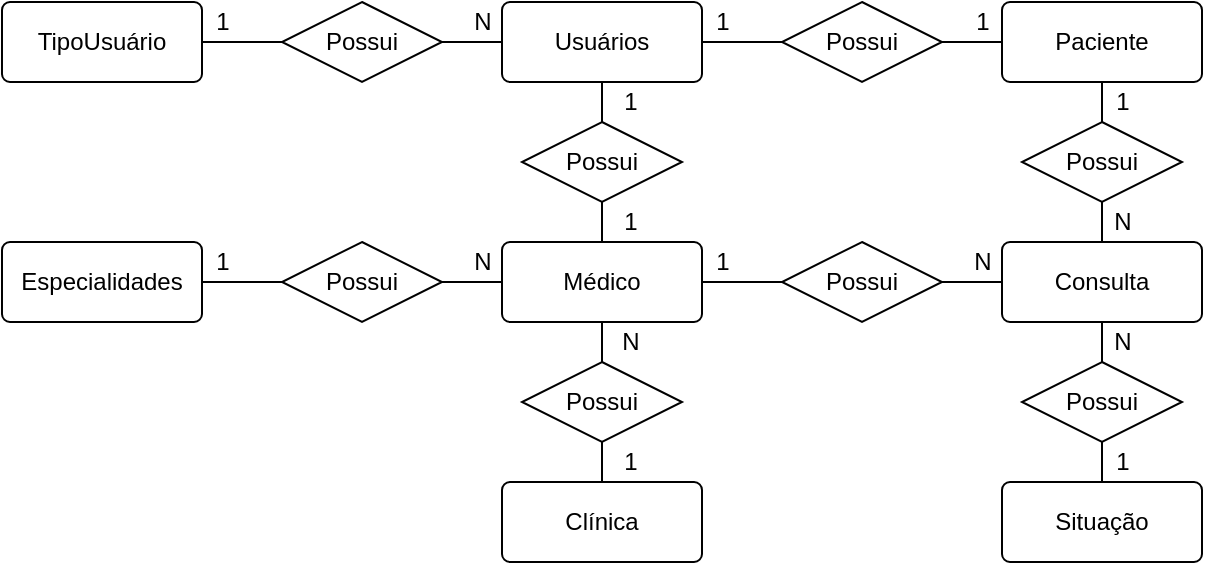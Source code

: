 <mxfile version="14.9.3" type="device"><diagram id="XSljrcv9PjqZUisRiU1P" name="Page-1"><mxGraphModel dx="694" dy="360" grid="1" gridSize="10" guides="1" tooltips="1" connect="1" arrows="1" fold="1" page="1" pageScale="1" pageWidth="827" pageHeight="1169" math="0" shadow="0"><root><mxCell id="0"/><mxCell id="1" parent="0"/><mxCell id="-jDMAbd8eIhf-cmqwuqb-32" style="edgeStyle=orthogonalEdgeStyle;rounded=0;orthogonalLoop=1;jettySize=auto;html=1;endArrow=none;endFill=0;entryX=0;entryY=0.5;entryDx=0;entryDy=0;" edge="1" parent="1" source="-jDMAbd8eIhf-cmqwuqb-1" target="-jDMAbd8eIhf-cmqwuqb-26"><mxGeometry relative="1" as="geometry"><mxPoint x="470" y="100" as="targetPoint"/></mxGeometry></mxCell><mxCell id="-jDMAbd8eIhf-cmqwuqb-1" value="Usuários" style="rounded=1;arcSize=10;whiteSpace=wrap;html=1;align=center;" vertex="1" parent="1"><mxGeometry x="350" y="80" width="100" height="40" as="geometry"/></mxCell><mxCell id="-jDMAbd8eIhf-cmqwuqb-28" value="" style="edgeStyle=orthogonalEdgeStyle;rounded=0;orthogonalLoop=1;jettySize=auto;html=1;endArrow=none;endFill=0;" edge="1" parent="1" source="-jDMAbd8eIhf-cmqwuqb-2" target="-jDMAbd8eIhf-cmqwuqb-27"><mxGeometry relative="1" as="geometry"/></mxCell><mxCell id="-jDMAbd8eIhf-cmqwuqb-38" value="" style="edgeStyle=orthogonalEdgeStyle;rounded=0;orthogonalLoop=1;jettySize=auto;html=1;endArrow=none;endFill=0;" edge="1" parent="1" source="-jDMAbd8eIhf-cmqwuqb-2" target="-jDMAbd8eIhf-cmqwuqb-27"><mxGeometry relative="1" as="geometry"/></mxCell><mxCell id="-jDMAbd8eIhf-cmqwuqb-2" value="&lt;font style=&quot;vertical-align: inherit&quot;&gt;&lt;font style=&quot;vertical-align: inherit&quot;&gt;TipoUsuário&lt;/font&gt;&lt;/font&gt;" style="rounded=1;arcSize=10;whiteSpace=wrap;html=1;align=center;" vertex="1" parent="1"><mxGeometry x="100" y="80" width="100" height="40" as="geometry"/></mxCell><mxCell id="-jDMAbd8eIhf-cmqwuqb-3" value="Paciente" style="rounded=1;arcSize=10;whiteSpace=wrap;html=1;align=center;" vertex="1" parent="1"><mxGeometry x="600" y="80" width="100" height="40" as="geometry"/></mxCell><mxCell id="-jDMAbd8eIhf-cmqwuqb-4" value="Especialidades" style="rounded=1;arcSize=10;whiteSpace=wrap;html=1;align=center;" vertex="1" parent="1"><mxGeometry x="100" y="200" width="100" height="40" as="geometry"/></mxCell><mxCell id="-jDMAbd8eIhf-cmqwuqb-5" value="Consulta" style="rounded=1;arcSize=10;whiteSpace=wrap;html=1;align=center;" vertex="1" parent="1"><mxGeometry x="600" y="200" width="100" height="40" as="geometry"/></mxCell><mxCell id="-jDMAbd8eIhf-cmqwuqb-6" value="Clínica" style="rounded=1;arcSize=10;whiteSpace=wrap;html=1;align=center;" vertex="1" parent="1"><mxGeometry x="350" y="320" width="100" height="40" as="geometry"/></mxCell><mxCell id="-jDMAbd8eIhf-cmqwuqb-18" value="" style="edgeStyle=orthogonalEdgeStyle;rounded=0;orthogonalLoop=1;jettySize=auto;html=1;endArrow=none;endFill=0;" edge="1" parent="1" source="-jDMAbd8eIhf-cmqwuqb-7" target="-jDMAbd8eIhf-cmqwuqb-17"><mxGeometry relative="1" as="geometry"/></mxCell><mxCell id="-jDMAbd8eIhf-cmqwuqb-31" value="" style="edgeStyle=orthogonalEdgeStyle;rounded=0;orthogonalLoop=1;jettySize=auto;html=1;endArrow=none;endFill=0;" edge="1" parent="1" source="-jDMAbd8eIhf-cmqwuqb-7" target="-jDMAbd8eIhf-cmqwuqb-11"><mxGeometry relative="1" as="geometry"/></mxCell><mxCell id="-jDMAbd8eIhf-cmqwuqb-7" value="Médico" style="rounded=1;arcSize=10;whiteSpace=wrap;html=1;align=center;" vertex="1" parent="1"><mxGeometry x="350" y="200" width="100" height="40" as="geometry"/></mxCell><mxCell id="-jDMAbd8eIhf-cmqwuqb-8" value="Situação" style="rounded=1;arcSize=10;whiteSpace=wrap;html=1;align=center;" vertex="1" parent="1"><mxGeometry x="600" y="320" width="100" height="40" as="geometry"/></mxCell><mxCell id="-jDMAbd8eIhf-cmqwuqb-22" style="edgeStyle=orthogonalEdgeStyle;rounded=0;orthogonalLoop=1;jettySize=auto;html=1;entryX=0;entryY=0.5;entryDx=0;entryDy=0;endArrow=none;endFill=0;" edge="1" parent="1" source="-jDMAbd8eIhf-cmqwuqb-9" target="-jDMAbd8eIhf-cmqwuqb-7"><mxGeometry relative="1" as="geometry"/></mxCell><mxCell id="-jDMAbd8eIhf-cmqwuqb-23" style="edgeStyle=orthogonalEdgeStyle;rounded=0;orthogonalLoop=1;jettySize=auto;html=1;entryX=1;entryY=0.5;entryDx=0;entryDy=0;endArrow=none;endFill=0;" edge="1" parent="1" source="-jDMAbd8eIhf-cmqwuqb-9" target="-jDMAbd8eIhf-cmqwuqb-4"><mxGeometry relative="1" as="geometry"/></mxCell><mxCell id="-jDMAbd8eIhf-cmqwuqb-9" value="Possui" style="shape=rhombus;perimeter=rhombusPerimeter;whiteSpace=wrap;html=1;align=center;" vertex="1" parent="1"><mxGeometry x="240" y="200" width="80" height="40" as="geometry"/></mxCell><mxCell id="-jDMAbd8eIhf-cmqwuqb-30" value="" style="edgeStyle=orthogonalEdgeStyle;rounded=0;orthogonalLoop=1;jettySize=auto;html=1;endArrow=none;endFill=0;" edge="1" parent="1" source="-jDMAbd8eIhf-cmqwuqb-11" target="-jDMAbd8eIhf-cmqwuqb-1"><mxGeometry relative="1" as="geometry"/></mxCell><mxCell id="-jDMAbd8eIhf-cmqwuqb-11" value="Possui" style="shape=rhombus;perimeter=rhombusPerimeter;whiteSpace=wrap;html=1;align=center;" vertex="1" parent="1"><mxGeometry x="360" y="140" width="80" height="40" as="geometry"/></mxCell><mxCell id="-jDMAbd8eIhf-cmqwuqb-34" value="" style="edgeStyle=orthogonalEdgeStyle;rounded=0;orthogonalLoop=1;jettySize=auto;html=1;endArrow=none;endFill=0;" edge="1" parent="1" source="-jDMAbd8eIhf-cmqwuqb-12" target="-jDMAbd8eIhf-cmqwuqb-3"><mxGeometry relative="1" as="geometry"/></mxCell><mxCell id="-jDMAbd8eIhf-cmqwuqb-36" style="edgeStyle=orthogonalEdgeStyle;rounded=0;orthogonalLoop=1;jettySize=auto;html=1;entryX=0.5;entryY=0;entryDx=0;entryDy=0;endArrow=none;endFill=0;" edge="1" parent="1" source="-jDMAbd8eIhf-cmqwuqb-12" target="-jDMAbd8eIhf-cmqwuqb-5"><mxGeometry relative="1" as="geometry"/></mxCell><mxCell id="-jDMAbd8eIhf-cmqwuqb-12" value="Possui" style="shape=rhombus;perimeter=rhombusPerimeter;whiteSpace=wrap;html=1;align=center;" vertex="1" parent="1"><mxGeometry x="610" y="140" width="80" height="40" as="geometry"/></mxCell><mxCell id="-jDMAbd8eIhf-cmqwuqb-20" value="" style="edgeStyle=orthogonalEdgeStyle;rounded=0;orthogonalLoop=1;jettySize=auto;html=1;endArrow=none;endFill=0;" edge="1" parent="1" source="-jDMAbd8eIhf-cmqwuqb-13"><mxGeometry relative="1" as="geometry"><mxPoint x="650" y="240" as="targetPoint"/></mxGeometry></mxCell><mxCell id="-jDMAbd8eIhf-cmqwuqb-21" style="edgeStyle=orthogonalEdgeStyle;rounded=0;orthogonalLoop=1;jettySize=auto;html=1;entryX=0.5;entryY=0;entryDx=0;entryDy=0;endArrow=none;endFill=0;" edge="1" parent="1" source="-jDMAbd8eIhf-cmqwuqb-13" target="-jDMAbd8eIhf-cmqwuqb-8"><mxGeometry relative="1" as="geometry"/></mxCell><mxCell id="-jDMAbd8eIhf-cmqwuqb-13" value="Possui" style="shape=rhombus;perimeter=rhombusPerimeter;whiteSpace=wrap;html=1;align=center;" vertex="1" parent="1"><mxGeometry x="610" y="260" width="80" height="40" as="geometry"/></mxCell><mxCell id="-jDMAbd8eIhf-cmqwuqb-15" value="" style="edgeStyle=orthogonalEdgeStyle;rounded=0;orthogonalLoop=1;jettySize=auto;html=1;endArrow=none;endFill=0;" edge="1" parent="1" source="-jDMAbd8eIhf-cmqwuqb-14"><mxGeometry relative="1" as="geometry"><mxPoint x="400" y="240" as="targetPoint"/></mxGeometry></mxCell><mxCell id="-jDMAbd8eIhf-cmqwuqb-16" value="" style="edgeStyle=orthogonalEdgeStyle;rounded=0;orthogonalLoop=1;jettySize=auto;html=1;endArrow=none;endFill=0;" edge="1" parent="1" source="-jDMAbd8eIhf-cmqwuqb-14" target="-jDMAbd8eIhf-cmqwuqb-6"><mxGeometry relative="1" as="geometry"/></mxCell><mxCell id="-jDMAbd8eIhf-cmqwuqb-14" value="Possui" style="shape=rhombus;perimeter=rhombusPerimeter;whiteSpace=wrap;html=1;align=center;" vertex="1" parent="1"><mxGeometry x="360" y="260" width="80" height="40" as="geometry"/></mxCell><mxCell id="-jDMAbd8eIhf-cmqwuqb-19" value="" style="edgeStyle=orthogonalEdgeStyle;rounded=0;orthogonalLoop=1;jettySize=auto;html=1;endArrow=none;endFill=0;" edge="1" parent="1" source="-jDMAbd8eIhf-cmqwuqb-17" target="-jDMAbd8eIhf-cmqwuqb-5"><mxGeometry relative="1" as="geometry"/></mxCell><mxCell id="-jDMAbd8eIhf-cmqwuqb-17" value="Possui" style="shape=rhombus;perimeter=rhombusPerimeter;whiteSpace=wrap;html=1;align=center;" vertex="1" parent="1"><mxGeometry x="490" y="200" width="80" height="40" as="geometry"/></mxCell><mxCell id="-jDMAbd8eIhf-cmqwuqb-33" value="" style="edgeStyle=orthogonalEdgeStyle;rounded=0;orthogonalLoop=1;jettySize=auto;html=1;endArrow=none;endFill=0;" edge="1" parent="1" source="-jDMAbd8eIhf-cmqwuqb-26" target="-jDMAbd8eIhf-cmqwuqb-3"><mxGeometry relative="1" as="geometry"/></mxCell><mxCell id="-jDMAbd8eIhf-cmqwuqb-26" value="Possui" style="shape=rhombus;perimeter=rhombusPerimeter;whiteSpace=wrap;html=1;align=center;" vertex="1" parent="1"><mxGeometry x="490" y="80" width="80" height="40" as="geometry"/></mxCell><mxCell id="-jDMAbd8eIhf-cmqwuqb-29" value="" style="edgeStyle=orthogonalEdgeStyle;rounded=0;orthogonalLoop=1;jettySize=auto;html=1;endArrow=none;endFill=0;" edge="1" parent="1" source="-jDMAbd8eIhf-cmqwuqb-27" target="-jDMAbd8eIhf-cmqwuqb-1"><mxGeometry relative="1" as="geometry"/></mxCell><mxCell id="-jDMAbd8eIhf-cmqwuqb-27" value="Possui" style="shape=rhombus;perimeter=rhombusPerimeter;whiteSpace=wrap;html=1;align=center;" vertex="1" parent="1"><mxGeometry x="240" y="80" width="80" height="40" as="geometry"/></mxCell><mxCell id="-jDMAbd8eIhf-cmqwuqb-39" value="1" style="text;html=1;align=center;verticalAlign=middle;resizable=0;points=[];autosize=1;strokeColor=none;" vertex="1" parent="1"><mxGeometry x="200" y="80" width="20" height="20" as="geometry"/></mxCell><mxCell id="-jDMAbd8eIhf-cmqwuqb-40" value="N" style="text;html=1;align=center;verticalAlign=middle;resizable=0;points=[];autosize=1;strokeColor=none;" vertex="1" parent="1"><mxGeometry x="330" y="80" width="20" height="20" as="geometry"/></mxCell><mxCell id="-jDMAbd8eIhf-cmqwuqb-41" value="1" style="text;html=1;align=center;verticalAlign=middle;resizable=0;points=[];autosize=1;strokeColor=none;" vertex="1" parent="1"><mxGeometry x="200" y="200" width="20" height="20" as="geometry"/></mxCell><mxCell id="-jDMAbd8eIhf-cmqwuqb-42" value="N" style="text;html=1;align=center;verticalAlign=middle;resizable=0;points=[];autosize=1;strokeColor=none;" vertex="1" parent="1"><mxGeometry x="330" y="200" width="20" height="20" as="geometry"/></mxCell><mxCell id="-jDMAbd8eIhf-cmqwuqb-43" value="N" style="text;html=1;align=center;verticalAlign=middle;resizable=0;points=[];autosize=1;strokeColor=none;" vertex="1" parent="1"><mxGeometry x="580" y="200" width="20" height="20" as="geometry"/></mxCell><mxCell id="-jDMAbd8eIhf-cmqwuqb-44" value="1" style="text;html=1;align=center;verticalAlign=middle;resizable=0;points=[];autosize=1;strokeColor=none;" vertex="1" parent="1"><mxGeometry x="450" y="200" width="20" height="20" as="geometry"/></mxCell><mxCell id="-jDMAbd8eIhf-cmqwuqb-45" value="1" style="text;html=1;align=center;verticalAlign=middle;resizable=0;points=[];autosize=1;strokeColor=none;" vertex="1" parent="1"><mxGeometry x="650" y="120" width="20" height="20" as="geometry"/></mxCell><mxCell id="-jDMAbd8eIhf-cmqwuqb-46" value="N" style="text;html=1;align=center;verticalAlign=middle;resizable=0;points=[];autosize=1;strokeColor=none;" vertex="1" parent="1"><mxGeometry x="650" y="180" width="20" height="20" as="geometry"/></mxCell><mxCell id="-jDMAbd8eIhf-cmqwuqb-47" value="1" style="text;html=1;align=center;verticalAlign=middle;resizable=0;points=[];autosize=1;strokeColor=none;" vertex="1" parent="1"><mxGeometry x="450" y="80" width="20" height="20" as="geometry"/></mxCell><mxCell id="-jDMAbd8eIhf-cmqwuqb-48" value="1" style="text;html=1;align=center;verticalAlign=middle;resizable=0;points=[];autosize=1;strokeColor=none;" vertex="1" parent="1"><mxGeometry x="404" y="120" width="20" height="20" as="geometry"/></mxCell><mxCell id="-jDMAbd8eIhf-cmqwuqb-49" value="1" style="text;html=1;align=center;verticalAlign=middle;resizable=0;points=[];autosize=1;strokeColor=none;" vertex="1" parent="1"><mxGeometry x="404" y="180" width="20" height="20" as="geometry"/></mxCell><mxCell id="-jDMAbd8eIhf-cmqwuqb-50" value="1" style="text;html=1;align=center;verticalAlign=middle;resizable=0;points=[];autosize=1;strokeColor=none;" vertex="1" parent="1"><mxGeometry x="580" y="80" width="20" height="20" as="geometry"/></mxCell><mxCell id="-jDMAbd8eIhf-cmqwuqb-51" value="N" style="text;html=1;align=center;verticalAlign=middle;resizable=0;points=[];autosize=1;strokeColor=none;" vertex="1" parent="1"><mxGeometry x="650" y="240" width="20" height="20" as="geometry"/></mxCell><mxCell id="-jDMAbd8eIhf-cmqwuqb-52" value="1" style="text;html=1;align=center;verticalAlign=middle;resizable=0;points=[];autosize=1;strokeColor=none;" vertex="1" parent="1"><mxGeometry x="650" y="300" width="20" height="20" as="geometry"/></mxCell><mxCell id="-jDMAbd8eIhf-cmqwuqb-53" value="N" style="text;html=1;align=center;verticalAlign=middle;resizable=0;points=[];autosize=1;strokeColor=none;" vertex="1" parent="1"><mxGeometry x="404" y="240" width="20" height="20" as="geometry"/></mxCell><mxCell id="-jDMAbd8eIhf-cmqwuqb-54" value="1" style="text;html=1;align=center;verticalAlign=middle;resizable=0;points=[];autosize=1;strokeColor=none;" vertex="1" parent="1"><mxGeometry x="404" y="300" width="20" height="20" as="geometry"/></mxCell></root></mxGraphModel></diagram></mxfile>
